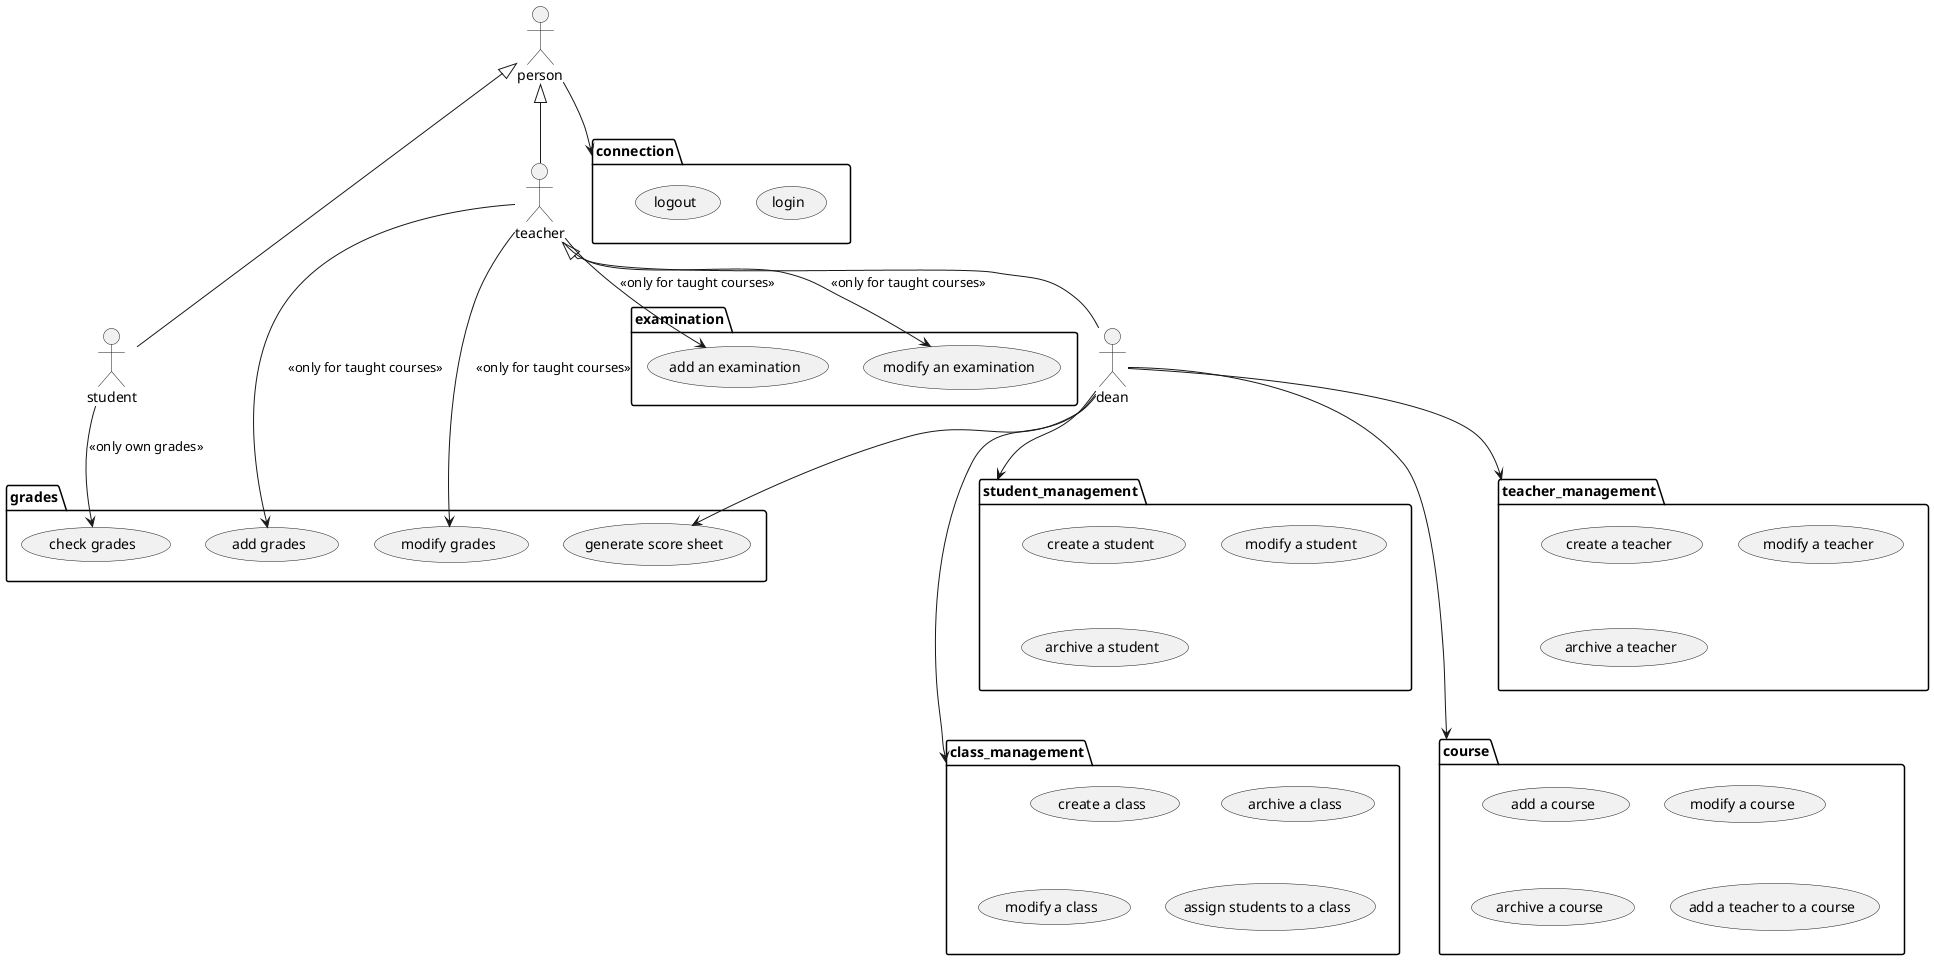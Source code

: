@startuml
top to bottom direction

actor person
actor student
actor teacher
actor dean

person <|-- teacher
person <|-- student
teacher <|-- dean

package connection {
    (login)
    (logout)
}
person --> connection

package grades {
    (check grades)
    (add grades)
    (modify grades)
    (generate score sheet)
}
student --> (check grades) : <<only own grades>>
teacher --> (add grades) : <<only for taught courses>>
teacher --> (modify grades) : <<only for taught courses>>
dean --> (generate score sheet)

package examination {
    (add an examination)
    (modify an examination)
}
teacher --> (add an examination) : <<only for taught courses>>
teacher --> (modify an examination) : <<only for taught courses>>

package student_management {
    (create a student)
    (modify a student)
    (archive a student)
}
dean --> student_management

package teacher_management {
    (create a teacher)
    (modify a teacher)
    (archive a teacher)
}
dean --> teacher_management

package class_management {
    (create a class)
    (archive a class)
    (modify a class)
    (assign students to a class)
}
dean --> class_management

package course {
    (add a course)
    (modify a course)
    (archive a course)
    (add a teacher to a course)
}
dean --> course

@enduml